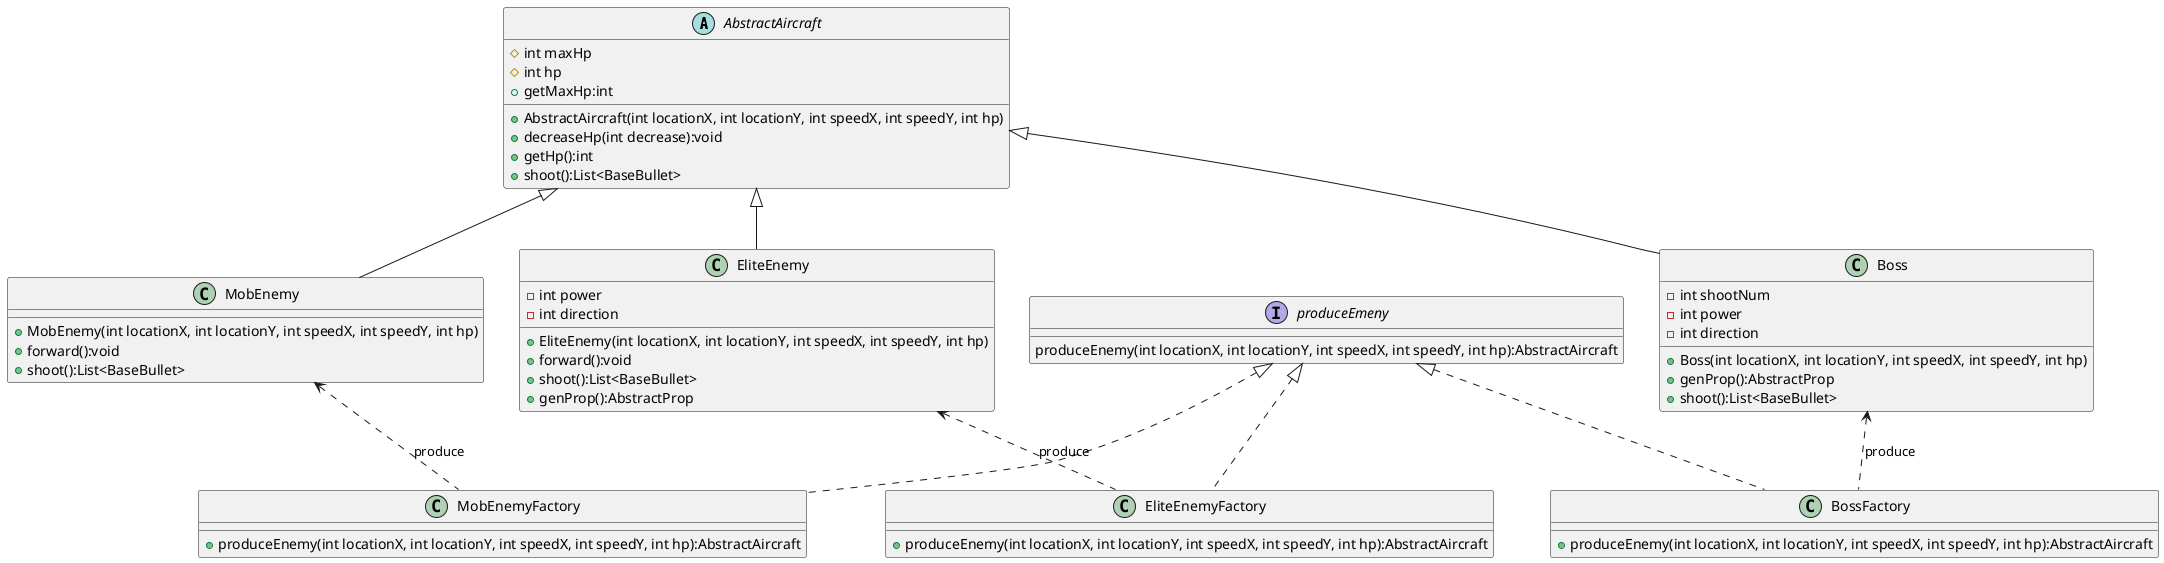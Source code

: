 @startuml
'https://plantuml.com/class-diagram

abstract class AbstractAircraft
{
	# int maxHp
    # int hp
    + AbstractAircraft(int locationX, int locationY, int speedX, int speedY, int hp)
    + decreaseHp(int decrease):void
    + getHp():int
    + getMaxHp:int
    + shoot():List<BaseBullet>

}
class MobEnemy {
    + MobEnemy(int locationX, int locationY, int speedX, int speedY, int hp)
    + forward():void
    + shoot():List<BaseBullet>
}

class EliteEnemy {
    - int power
    - int direction
    + EliteEnemy(int locationX, int locationY, int speedX, int speedY, int hp)
    + forward():void
    + shoot():List<BaseBullet>
    + genProp():AbstractProp
}

class Boss {
    - int shootNum
    - int power
    - int direction
    + Boss(int locationX, int locationY, int speedX, int speedY, int hp)
    + genProp():AbstractProp
    + shoot():List<BaseBullet>
}

interface produceEmeny{
    produceEnemy(int locationX, int locationY, int speedX, int speedY, int hp):AbstractAircraft
}

class MobEnemyFactory{
    + produceEnemy(int locationX, int locationY, int speedX, int speedY, int hp):AbstractAircraft
}

class EliteEnemyFactory{
    + produceEnemy(int locationX, int locationY, int speedX, int speedY, int hp):AbstractAircraft
}

class BossFactory{
    + produceEnemy(int locationX, int locationY, int speedX, int speedY, int hp):AbstractAircraft
}

AbstractAircraft <|-- MobEnemy
AbstractAircraft <|-- EliteEnemy
AbstractAircraft <|-- Boss

produceEmeny <|.. MobEnemyFactory
produceEmeny <|.. EliteEnemyFactory
produceEmeny <|.. BossFactory

MobEnemy <.. MobEnemyFactory : produce
EliteEnemy <.. EliteEnemyFactory : produce
Boss <.. BossFactory :produce

@enduml